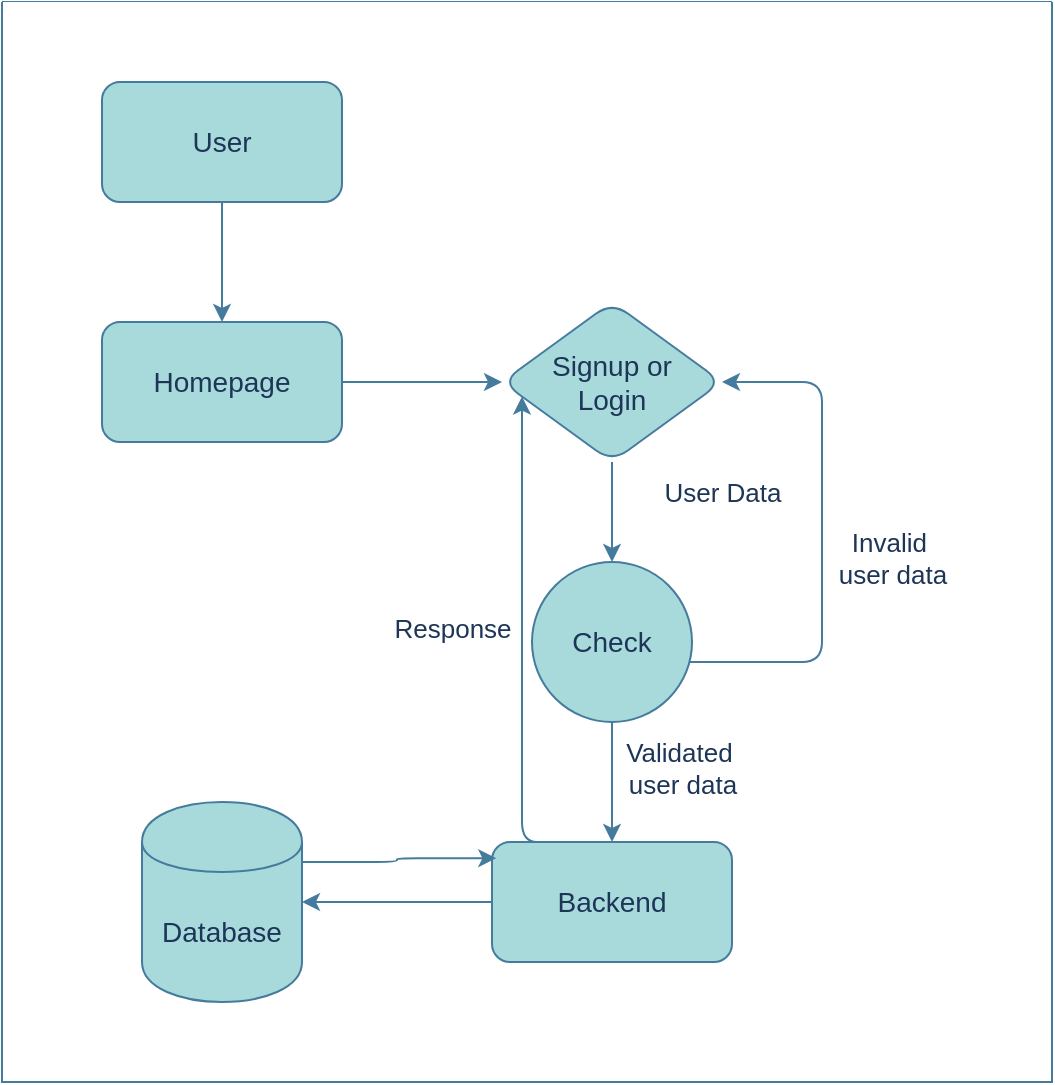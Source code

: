 <mxfile version="21.3.7" type="github">
  <diagram name="Page-1" id="ZktxwWNQJHlBE6_k_zuU">
    <mxGraphModel dx="2187" dy="677" grid="1" gridSize="10" guides="1" tooltips="1" connect="1" arrows="1" fold="1" page="1" pageScale="1" pageWidth="850" pageHeight="1100" math="0" shadow="0">
      <root>
        <mxCell id="0" />
        <mxCell id="1" parent="0" />
        <mxCell id="rjX2pdvEv_NBiqiIayFH-51" value="" style="swimlane;startSize=0;strokeColor=#457B9D;fontColor=#1D3557;fillColor=#A8DADC;swimlaneFillColor=default;" vertex="1" parent="1">
          <mxGeometry x="-340" y="180" width="525" height="540" as="geometry" />
        </mxCell>
        <mxCell id="rjX2pdvEv_NBiqiIayFH-50" value="" style="group" vertex="1" connectable="0" parent="rjX2pdvEv_NBiqiIayFH-51">
          <mxGeometry x="50" y="40" width="435" height="460" as="geometry" />
        </mxCell>
        <mxCell id="rjX2pdvEv_NBiqiIayFH-10" value="&lt;font style=&quot;font-size: 14px;&quot;&gt;User&lt;/font&gt;" style="html=1;dashed=0;whiteSpace=wrap;rounded=1;labelBackgroundColor=none;fillColor=#A8DADC;strokeColor=#457B9D;fontColor=#1D3557;" vertex="1" parent="rjX2pdvEv_NBiqiIayFH-50">
          <mxGeometry width="120" height="60" as="geometry" />
        </mxCell>
        <mxCell id="rjX2pdvEv_NBiqiIayFH-18" value="&lt;font style=&quot;font-size: 14px;&quot;&gt;Homepage&lt;/font&gt;" style="whiteSpace=wrap;html=1;dashed=0;rounded=1;labelBackgroundColor=none;fillColor=#A8DADC;strokeColor=#457B9D;fontColor=#1D3557;" vertex="1" parent="rjX2pdvEv_NBiqiIayFH-50">
          <mxGeometry y="120" width="120" height="60" as="geometry" />
        </mxCell>
        <mxCell id="rjX2pdvEv_NBiqiIayFH-19" value="" style="edgeStyle=orthogonalEdgeStyle;rounded=1;orthogonalLoop=1;jettySize=auto;html=1;labelBackgroundColor=none;strokeColor=#457B9D;fontColor=default;" edge="1" parent="rjX2pdvEv_NBiqiIayFH-50" source="rjX2pdvEv_NBiqiIayFH-10" target="rjX2pdvEv_NBiqiIayFH-18">
          <mxGeometry relative="1" as="geometry" />
        </mxCell>
        <mxCell id="rjX2pdvEv_NBiqiIayFH-20" value="&lt;font style=&quot;font-size: 14px;&quot;&gt;Signup or &lt;br&gt;Login&lt;/font&gt;" style="rhombus;whiteSpace=wrap;html=1;dashed=0;verticalAlign=middle;strokeWidth=1;rounded=1;labelBackgroundColor=none;fillColor=#A8DADC;strokeColor=#457B9D;fontColor=#1D3557;" vertex="1" parent="rjX2pdvEv_NBiqiIayFH-50">
          <mxGeometry x="200" y="110" width="110" height="80" as="geometry" />
        </mxCell>
        <mxCell id="rjX2pdvEv_NBiqiIayFH-21" value="" style="edgeStyle=orthogonalEdgeStyle;rounded=1;orthogonalLoop=1;jettySize=auto;html=1;labelBackgroundColor=none;strokeColor=#457B9D;fontColor=default;" edge="1" parent="rjX2pdvEv_NBiqiIayFH-50" source="rjX2pdvEv_NBiqiIayFH-18" target="rjX2pdvEv_NBiqiIayFH-20">
          <mxGeometry relative="1" as="geometry" />
        </mxCell>
        <mxCell id="rjX2pdvEv_NBiqiIayFH-38" style="edgeStyle=orthogonalEdgeStyle;rounded=1;orthogonalLoop=1;jettySize=auto;html=1;entryX=1;entryY=0.5;entryDx=0;entryDy=0;labelBackgroundColor=none;strokeColor=#457B9D;fontColor=default;" edge="1" parent="rjX2pdvEv_NBiqiIayFH-50" source="rjX2pdvEv_NBiqiIayFH-22" target="rjX2pdvEv_NBiqiIayFH-20">
          <mxGeometry relative="1" as="geometry">
            <Array as="points">
              <mxPoint x="360" y="290" />
              <mxPoint x="360" y="150" />
            </Array>
          </mxGeometry>
        </mxCell>
        <mxCell id="rjX2pdvEv_NBiqiIayFH-22" value="Check" style="ellipse;whiteSpace=wrap;html=1;dashed=0;strokeWidth=1;fontSize=14;rounded=1;labelBackgroundColor=none;fillColor=#A8DADC;strokeColor=#457B9D;fontColor=#1D3557;" vertex="1" parent="rjX2pdvEv_NBiqiIayFH-50">
          <mxGeometry x="215" y="240" width="80" height="80" as="geometry" />
        </mxCell>
        <mxCell id="rjX2pdvEv_NBiqiIayFH-23" value="" style="edgeStyle=orthogonalEdgeStyle;rounded=1;orthogonalLoop=1;jettySize=auto;html=1;labelBackgroundColor=none;strokeColor=#457B9D;fontColor=default;" edge="1" parent="rjX2pdvEv_NBiqiIayFH-50" source="rjX2pdvEv_NBiqiIayFH-20" target="rjX2pdvEv_NBiqiIayFH-22">
          <mxGeometry relative="1" as="geometry" />
        </mxCell>
        <mxCell id="rjX2pdvEv_NBiqiIayFH-40" style="edgeStyle=orthogonalEdgeStyle;rounded=1;orthogonalLoop=1;jettySize=auto;html=1;exitX=0.25;exitY=0;exitDx=0;exitDy=0;labelBackgroundColor=none;strokeColor=#457B9D;fontColor=default;" edge="1" parent="rjX2pdvEv_NBiqiIayFH-50" source="rjX2pdvEv_NBiqiIayFH-25" target="rjX2pdvEv_NBiqiIayFH-20">
          <mxGeometry relative="1" as="geometry">
            <Array as="points">
              <mxPoint x="210" y="380" />
            </Array>
          </mxGeometry>
        </mxCell>
        <mxCell id="rjX2pdvEv_NBiqiIayFH-25" value="Backend" style="whiteSpace=wrap;html=1;dashed=0;strokeWidth=1;fontSize=14;rounded=1;labelBackgroundColor=none;fillColor=#A8DADC;strokeColor=#457B9D;fontColor=#1D3557;" vertex="1" parent="rjX2pdvEv_NBiqiIayFH-50">
          <mxGeometry x="195" y="380" width="120" height="60" as="geometry" />
        </mxCell>
        <mxCell id="rjX2pdvEv_NBiqiIayFH-26" value="" style="edgeStyle=orthogonalEdgeStyle;rounded=1;orthogonalLoop=1;jettySize=auto;html=1;labelBackgroundColor=none;strokeColor=#457B9D;fontColor=default;" edge="1" parent="rjX2pdvEv_NBiqiIayFH-50" source="rjX2pdvEv_NBiqiIayFH-22" target="rjX2pdvEv_NBiqiIayFH-25">
          <mxGeometry relative="1" as="geometry" />
        </mxCell>
        <mxCell id="rjX2pdvEv_NBiqiIayFH-48" style="edgeStyle=orthogonalEdgeStyle;rounded=1;orthogonalLoop=1;jettySize=auto;html=1;entryX=0.018;entryY=0.135;entryDx=0;entryDy=0;entryPerimeter=0;exitX=1;exitY=0.3;exitDx=0;exitDy=0;labelBackgroundColor=none;strokeColor=#457B9D;fontColor=default;" edge="1" parent="rjX2pdvEv_NBiqiIayFH-50" source="rjX2pdvEv_NBiqiIayFH-35" target="rjX2pdvEv_NBiqiIayFH-25">
          <mxGeometry relative="1" as="geometry">
            <mxPoint x="100" y="399" as="sourcePoint" />
            <mxPoint x="198" y="399" as="targetPoint" />
          </mxGeometry>
        </mxCell>
        <mxCell id="rjX2pdvEv_NBiqiIayFH-35" value="Database" style="shape=cylinder;whiteSpace=wrap;html=1;boundedLbl=1;backgroundOutline=1;fontSize=14;rounded=1;labelBackgroundColor=none;fillColor=#A8DADC;strokeColor=#457B9D;fontColor=#1D3557;" vertex="1" parent="rjX2pdvEv_NBiqiIayFH-50">
          <mxGeometry x="20" y="360" width="80" height="100" as="geometry" />
        </mxCell>
        <mxCell id="rjX2pdvEv_NBiqiIayFH-46" style="edgeStyle=orthogonalEdgeStyle;rounded=1;orthogonalLoop=1;jettySize=auto;html=1;entryX=1;entryY=0.5;entryDx=0;entryDy=0;labelBackgroundColor=none;strokeColor=#457B9D;fontColor=default;" edge="1" parent="rjX2pdvEv_NBiqiIayFH-50" source="rjX2pdvEv_NBiqiIayFH-25" target="rjX2pdvEv_NBiqiIayFH-35">
          <mxGeometry relative="1" as="geometry" />
        </mxCell>
        <mxCell id="rjX2pdvEv_NBiqiIayFH-36" value="User Data" style="text;html=1;align=center;verticalAlign=middle;resizable=0;points=[];autosize=1;strokeColor=none;fillColor=none;fontSize=13;rounded=1;labelBackgroundColor=none;fontColor=#1D3557;" vertex="1" parent="rjX2pdvEv_NBiqiIayFH-50">
          <mxGeometry x="270" y="190" width="80" height="30" as="geometry" />
        </mxCell>
        <mxCell id="rjX2pdvEv_NBiqiIayFH-41" value="Response" style="text;html=1;align=center;verticalAlign=middle;resizable=0;points=[];autosize=1;strokeColor=none;fillColor=none;fontSize=13;rounded=1;labelBackgroundColor=none;fontColor=#1D3557;" vertex="1" parent="rjX2pdvEv_NBiqiIayFH-50">
          <mxGeometry x="135" y="258" width="80" height="30" as="geometry" />
        </mxCell>
        <mxCell id="rjX2pdvEv_NBiqiIayFH-42" value="Validated&amp;nbsp;&lt;br style=&quot;font-size: 13px;&quot;&gt;user data" style="text;html=1;align=center;verticalAlign=middle;resizable=0;points=[];autosize=1;strokeColor=none;fillColor=none;fontSize=13;rounded=1;labelBackgroundColor=none;fontColor=#1D3557;" vertex="1" parent="rjX2pdvEv_NBiqiIayFH-50">
          <mxGeometry x="250" y="323" width="80" height="40" as="geometry" />
        </mxCell>
        <mxCell id="rjX2pdvEv_NBiqiIayFH-43" value="Invalid&amp;nbsp;&lt;br style=&quot;font-size: 13px;&quot;&gt;user data" style="text;html=1;align=center;verticalAlign=middle;resizable=0;points=[];autosize=1;strokeColor=none;fillColor=none;fontSize=13;rounded=1;labelBackgroundColor=none;fontColor=#1D3557;" vertex="1" parent="rjX2pdvEv_NBiqiIayFH-50">
          <mxGeometry x="355" y="218" width="80" height="40" as="geometry" />
        </mxCell>
      </root>
    </mxGraphModel>
  </diagram>
</mxfile>
